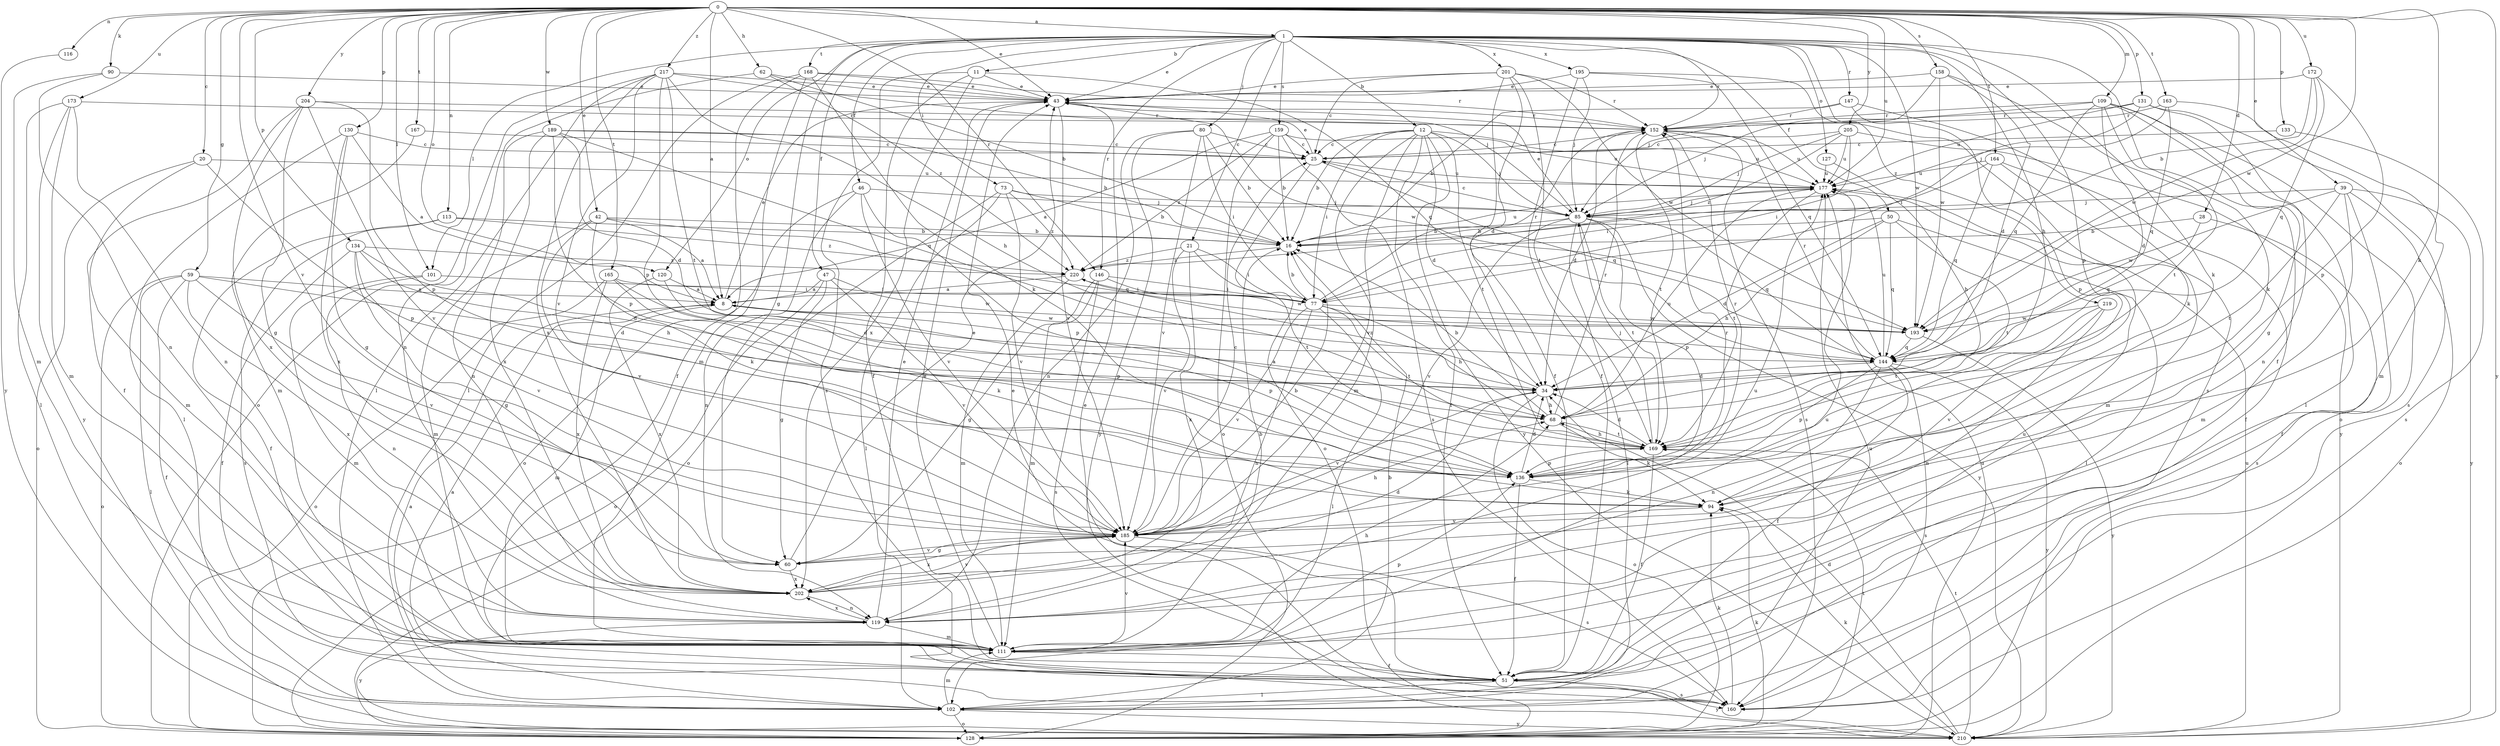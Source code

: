 strict digraph  {
0;
1;
8;
11;
12;
16;
20;
21;
25;
28;
34;
39;
42;
43;
46;
47;
50;
51;
59;
60;
62;
68;
73;
77;
80;
85;
90;
94;
101;
102;
109;
111;
113;
116;
119;
120;
127;
128;
130;
131;
133;
134;
136;
144;
146;
147;
152;
158;
159;
160;
163;
164;
165;
167;
168;
169;
172;
173;
177;
185;
189;
193;
195;
201;
202;
204;
205;
210;
217;
219;
220;
0 -> 1  [label=a];
0 -> 8  [label=a];
0 -> 20  [label=c];
0 -> 28  [label=d];
0 -> 39  [label=e];
0 -> 42  [label=e];
0 -> 43  [label=e];
0 -> 59  [label=g];
0 -> 62  [label=h];
0 -> 90  [label=k];
0 -> 94  [label=k];
0 -> 101  [label=l];
0 -> 109  [label=m];
0 -> 113  [label=n];
0 -> 116  [label=n];
0 -> 120  [label=o];
0 -> 130  [label=p];
0 -> 131  [label=p];
0 -> 133  [label=p];
0 -> 134  [label=p];
0 -> 146  [label=r];
0 -> 158  [label=s];
0 -> 163  [label=t];
0 -> 164  [label=t];
0 -> 165  [label=t];
0 -> 167  [label=t];
0 -> 172  [label=u];
0 -> 173  [label=u];
0 -> 177  [label=u];
0 -> 185  [label=v];
0 -> 189  [label=w];
0 -> 193  [label=w];
0 -> 204  [label=y];
0 -> 205  [label=y];
0 -> 210  [label=y];
0 -> 217  [label=z];
1 -> 11  [label=b];
1 -> 12  [label=b];
1 -> 21  [label=c];
1 -> 43  [label=e];
1 -> 46  [label=f];
1 -> 47  [label=f];
1 -> 50  [label=f];
1 -> 51  [label=f];
1 -> 60  [label=g];
1 -> 68  [label=h];
1 -> 73  [label=i];
1 -> 80  [label=j];
1 -> 94  [label=k];
1 -> 101  [label=l];
1 -> 120  [label=o];
1 -> 127  [label=o];
1 -> 136  [label=p];
1 -> 146  [label=r];
1 -> 147  [label=r];
1 -> 152  [label=r];
1 -> 159  [label=s];
1 -> 168  [label=t];
1 -> 193  [label=w];
1 -> 195  [label=x];
1 -> 201  [label=x];
1 -> 219  [label=z];
8 -> 43  [label=e];
8 -> 111  [label=m];
8 -> 136  [label=p];
8 -> 193  [label=w];
11 -> 43  [label=e];
11 -> 51  [label=f];
11 -> 144  [label=q];
11 -> 160  [label=s];
11 -> 202  [label=x];
12 -> 16  [label=b];
12 -> 25  [label=c];
12 -> 34  [label=d];
12 -> 51  [label=f];
12 -> 77  [label=i];
12 -> 85  [label=j];
12 -> 111  [label=m];
12 -> 169  [label=t];
12 -> 177  [label=u];
12 -> 185  [label=v];
12 -> 210  [label=y];
16 -> 177  [label=u];
16 -> 220  [label=z];
20 -> 111  [label=m];
20 -> 128  [label=o];
20 -> 136  [label=p];
20 -> 177  [label=u];
21 -> 77  [label=i];
21 -> 169  [label=t];
21 -> 185  [label=v];
21 -> 202  [label=x];
21 -> 220  [label=z];
25 -> 43  [label=e];
25 -> 128  [label=o];
25 -> 144  [label=q];
25 -> 177  [label=u];
28 -> 16  [label=b];
28 -> 144  [label=q];
28 -> 160  [label=s];
34 -> 68  [label=h];
34 -> 128  [label=o];
34 -> 185  [label=v];
34 -> 220  [label=z];
39 -> 51  [label=f];
39 -> 85  [label=j];
39 -> 111  [label=m];
39 -> 128  [label=o];
39 -> 169  [label=t];
39 -> 193  [label=w];
39 -> 210  [label=y];
42 -> 8  [label=a];
42 -> 16  [label=b];
42 -> 94  [label=k];
42 -> 111  [label=m];
42 -> 144  [label=q];
42 -> 185  [label=v];
43 -> 152  [label=r];
43 -> 185  [label=v];
43 -> 193  [label=w];
46 -> 85  [label=j];
46 -> 119  [label=n];
46 -> 128  [label=o];
46 -> 136  [label=p];
46 -> 185  [label=v];
47 -> 8  [label=a];
47 -> 60  [label=g];
47 -> 128  [label=o];
47 -> 185  [label=v];
47 -> 193  [label=w];
50 -> 16  [label=b];
50 -> 34  [label=d];
50 -> 68  [label=h];
50 -> 102  [label=l];
50 -> 144  [label=q];
50 -> 169  [label=t];
51 -> 8  [label=a];
51 -> 43  [label=e];
51 -> 102  [label=l];
51 -> 160  [label=s];
51 -> 177  [label=u];
51 -> 210  [label=y];
59 -> 8  [label=a];
59 -> 34  [label=d];
59 -> 51  [label=f];
59 -> 102  [label=l];
59 -> 128  [label=o];
59 -> 185  [label=v];
59 -> 202  [label=x];
60 -> 43  [label=e];
60 -> 185  [label=v];
60 -> 202  [label=x];
62 -> 16  [label=b];
62 -> 43  [label=e];
62 -> 119  [label=n];
62 -> 220  [label=z];
68 -> 8  [label=a];
68 -> 16  [label=b];
68 -> 94  [label=k];
68 -> 152  [label=r];
68 -> 169  [label=t];
68 -> 177  [label=u];
73 -> 16  [label=b];
73 -> 85  [label=j];
73 -> 102  [label=l];
73 -> 128  [label=o];
73 -> 185  [label=v];
73 -> 220  [label=z];
77 -> 16  [label=b];
77 -> 68  [label=h];
77 -> 102  [label=l];
77 -> 119  [label=n];
77 -> 152  [label=r];
77 -> 169  [label=t];
77 -> 185  [label=v];
77 -> 193  [label=w];
80 -> 16  [label=b];
80 -> 25  [label=c];
80 -> 77  [label=i];
80 -> 119  [label=n];
80 -> 185  [label=v];
80 -> 210  [label=y];
85 -> 16  [label=b];
85 -> 25  [label=c];
85 -> 43  [label=e];
85 -> 102  [label=l];
85 -> 136  [label=p];
85 -> 144  [label=q];
85 -> 169  [label=t];
85 -> 185  [label=v];
85 -> 210  [label=y];
90 -> 43  [label=e];
90 -> 111  [label=m];
90 -> 119  [label=n];
94 -> 185  [label=v];
101 -> 77  [label=i];
101 -> 111  [label=m];
101 -> 119  [label=n];
102 -> 8  [label=a];
102 -> 16  [label=b];
102 -> 111  [label=m];
102 -> 128  [label=o];
102 -> 177  [label=u];
102 -> 210  [label=y];
109 -> 34  [label=d];
109 -> 60  [label=g];
109 -> 85  [label=j];
109 -> 102  [label=l];
109 -> 128  [label=o];
109 -> 144  [label=q];
109 -> 152  [label=r];
109 -> 169  [label=t];
111 -> 43  [label=e];
111 -> 51  [label=f];
111 -> 68  [label=h];
111 -> 136  [label=p];
111 -> 177  [label=u];
111 -> 185  [label=v];
113 -> 16  [label=b];
113 -> 51  [label=f];
113 -> 160  [label=s];
113 -> 220  [label=z];
116 -> 210  [label=y];
119 -> 16  [label=b];
119 -> 43  [label=e];
119 -> 111  [label=m];
119 -> 202  [label=x];
119 -> 210  [label=y];
120 -> 8  [label=a];
120 -> 136  [label=p];
120 -> 202  [label=x];
127 -> 68  [label=h];
127 -> 177  [label=u];
128 -> 94  [label=k];
128 -> 169  [label=t];
128 -> 177  [label=u];
130 -> 8  [label=a];
130 -> 25  [label=c];
130 -> 60  [label=g];
130 -> 102  [label=l];
130 -> 202  [label=x];
131 -> 77  [label=i];
131 -> 119  [label=n];
131 -> 152  [label=r];
131 -> 160  [label=s];
131 -> 177  [label=u];
133 -> 25  [label=c];
133 -> 160  [label=s];
134 -> 34  [label=d];
134 -> 51  [label=f];
134 -> 60  [label=g];
134 -> 68  [label=h];
134 -> 185  [label=v];
134 -> 220  [label=z];
136 -> 34  [label=d];
136 -> 51  [label=f];
136 -> 94  [label=k];
136 -> 152  [label=r];
144 -> 34  [label=d];
144 -> 51  [label=f];
144 -> 119  [label=n];
144 -> 136  [label=p];
144 -> 152  [label=r];
144 -> 160  [label=s];
144 -> 177  [label=u];
144 -> 210  [label=y];
146 -> 60  [label=g];
146 -> 77  [label=i];
146 -> 111  [label=m];
146 -> 160  [label=s];
146 -> 193  [label=w];
147 -> 16  [label=b];
147 -> 94  [label=k];
147 -> 136  [label=p];
147 -> 152  [label=r];
152 -> 25  [label=c];
152 -> 34  [label=d];
152 -> 160  [label=s];
152 -> 169  [label=t];
152 -> 177  [label=u];
158 -> 34  [label=d];
158 -> 43  [label=e];
158 -> 85  [label=j];
158 -> 94  [label=k];
158 -> 193  [label=w];
159 -> 8  [label=a];
159 -> 16  [label=b];
159 -> 25  [label=c];
159 -> 128  [label=o];
159 -> 160  [label=s];
159 -> 177  [label=u];
159 -> 220  [label=z];
160 -> 43  [label=e];
160 -> 94  [label=k];
163 -> 85  [label=j];
163 -> 111  [label=m];
163 -> 144  [label=q];
163 -> 152  [label=r];
164 -> 51  [label=f];
164 -> 77  [label=i];
164 -> 111  [label=m];
164 -> 144  [label=q];
164 -> 177  [label=u];
165 -> 34  [label=d];
165 -> 77  [label=i];
165 -> 94  [label=k];
165 -> 128  [label=o];
165 -> 202  [label=x];
167 -> 25  [label=c];
167 -> 111  [label=m];
168 -> 43  [label=e];
168 -> 51  [label=f];
168 -> 94  [label=k];
168 -> 102  [label=l];
168 -> 111  [label=m];
168 -> 152  [label=r];
169 -> 34  [label=d];
169 -> 51  [label=f];
169 -> 68  [label=h];
169 -> 85  [label=j];
169 -> 136  [label=p];
172 -> 16  [label=b];
172 -> 43  [label=e];
172 -> 136  [label=p];
172 -> 144  [label=q];
172 -> 193  [label=w];
173 -> 102  [label=l];
173 -> 111  [label=m];
173 -> 119  [label=n];
173 -> 152  [label=r];
173 -> 210  [label=y];
177 -> 85  [label=j];
177 -> 169  [label=t];
185 -> 16  [label=b];
185 -> 25  [label=c];
185 -> 60  [label=g];
185 -> 68  [label=h];
185 -> 152  [label=r];
185 -> 160  [label=s];
185 -> 202  [label=x];
189 -> 16  [label=b];
189 -> 25  [label=c];
189 -> 34  [label=d];
189 -> 119  [label=n];
189 -> 136  [label=p];
189 -> 144  [label=q];
189 -> 202  [label=x];
193 -> 144  [label=q];
193 -> 210  [label=y];
195 -> 43  [label=e];
195 -> 51  [label=f];
195 -> 85  [label=j];
195 -> 144  [label=q];
195 -> 160  [label=s];
201 -> 25  [label=c];
201 -> 34  [label=d];
201 -> 43  [label=e];
201 -> 51  [label=f];
201 -> 152  [label=r];
201 -> 169  [label=t];
201 -> 193  [label=w];
202 -> 34  [label=d];
202 -> 119  [label=n];
202 -> 177  [label=u];
202 -> 185  [label=v];
204 -> 51  [label=f];
204 -> 60  [label=g];
204 -> 136  [label=p];
204 -> 152  [label=r];
204 -> 185  [label=v];
204 -> 202  [label=x];
205 -> 25  [label=c];
205 -> 77  [label=i];
205 -> 85  [label=j];
205 -> 177  [label=u];
205 -> 210  [label=y];
205 -> 220  [label=z];
210 -> 34  [label=d];
210 -> 94  [label=k];
210 -> 169  [label=t];
210 -> 177  [label=u];
217 -> 43  [label=e];
217 -> 68  [label=h];
217 -> 85  [label=j];
217 -> 102  [label=l];
217 -> 128  [label=o];
217 -> 136  [label=p];
217 -> 169  [label=t];
217 -> 185  [label=v];
217 -> 202  [label=x];
219 -> 119  [label=n];
219 -> 169  [label=t];
219 -> 185  [label=v];
219 -> 193  [label=w];
220 -> 8  [label=a];
220 -> 77  [label=i];
220 -> 111  [label=m];
}
